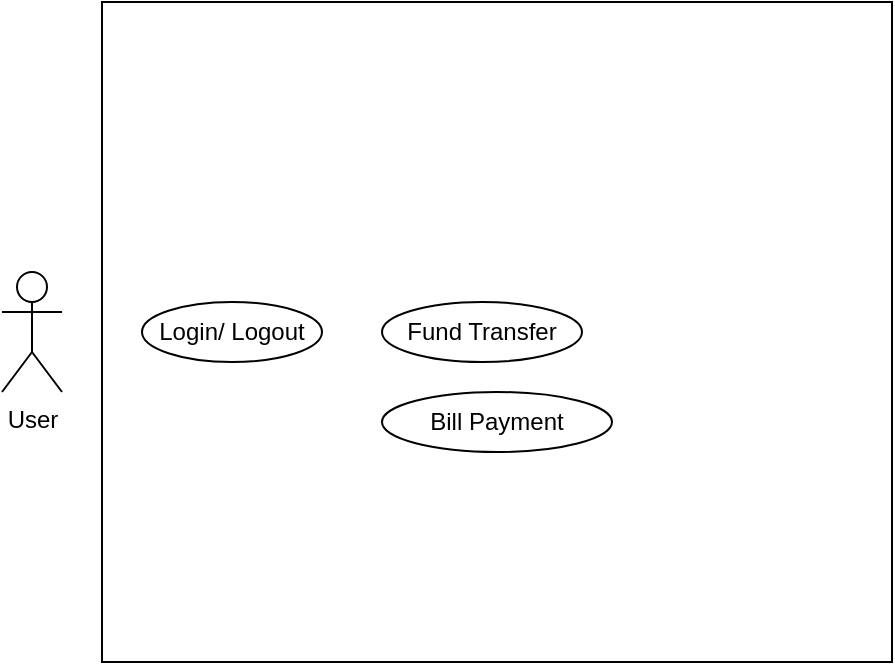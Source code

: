 <mxfile version="24.7.8">
  <diagram name="Page-1" id="P6XRNpND42LDgdSgK25S">
    <mxGraphModel dx="1290" dy="621" grid="1" gridSize="10" guides="1" tooltips="1" connect="1" arrows="1" fold="1" page="1" pageScale="1" pageWidth="850" pageHeight="1100" math="0" shadow="0">
      <root>
        <mxCell id="0" />
        <mxCell id="1" parent="0" />
        <mxCell id="4p0FO8ftXzeDO7DZXpev-1" value="User" style="shape=umlActor;verticalLabelPosition=bottom;verticalAlign=top;html=1;" vertex="1" parent="1">
          <mxGeometry x="130" y="240" width="30" height="60" as="geometry" />
        </mxCell>
        <mxCell id="4p0FO8ftXzeDO7DZXpev-2" value="" style="verticalLabelPosition=bottom;verticalAlign=top;html=1;shape=mxgraph.basic.rect;fillColor2=none;strokeWidth=1;size=20;indent=5;" vertex="1" parent="1">
          <mxGeometry x="180" y="105" width="395" height="330" as="geometry" />
        </mxCell>
        <mxCell id="4p0FO8ftXzeDO7DZXpev-3" value="Login/ Logout" style="ellipse;whiteSpace=wrap;html=1;" vertex="1" parent="1">
          <mxGeometry x="200" y="255" width="90" height="30" as="geometry" />
        </mxCell>
        <mxCell id="4p0FO8ftXzeDO7DZXpev-4" value="Fund Transfer" style="ellipse;whiteSpace=wrap;html=1;" vertex="1" parent="1">
          <mxGeometry x="320" y="255" width="100" height="30" as="geometry" />
        </mxCell>
        <mxCell id="4p0FO8ftXzeDO7DZXpev-5" value="Bill Payment" style="ellipse;whiteSpace=wrap;html=1;" vertex="1" parent="1">
          <mxGeometry x="320" y="300" width="115" height="30" as="geometry" />
        </mxCell>
      </root>
    </mxGraphModel>
  </diagram>
</mxfile>
